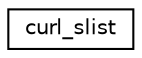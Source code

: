 digraph "Graphical Class Hierarchy"
{
 // LATEX_PDF_SIZE
  edge [fontname="Helvetica",fontsize="10",labelfontname="Helvetica",labelfontsize="10"];
  node [fontname="Helvetica",fontsize="10",shape=record];
  rankdir="LR";
  Node0 [label="curl_slist",height=0.2,width=0.4,color="black", fillcolor="white", style="filled",URL="$structcurl__slist.html",tooltip=" "];
}
